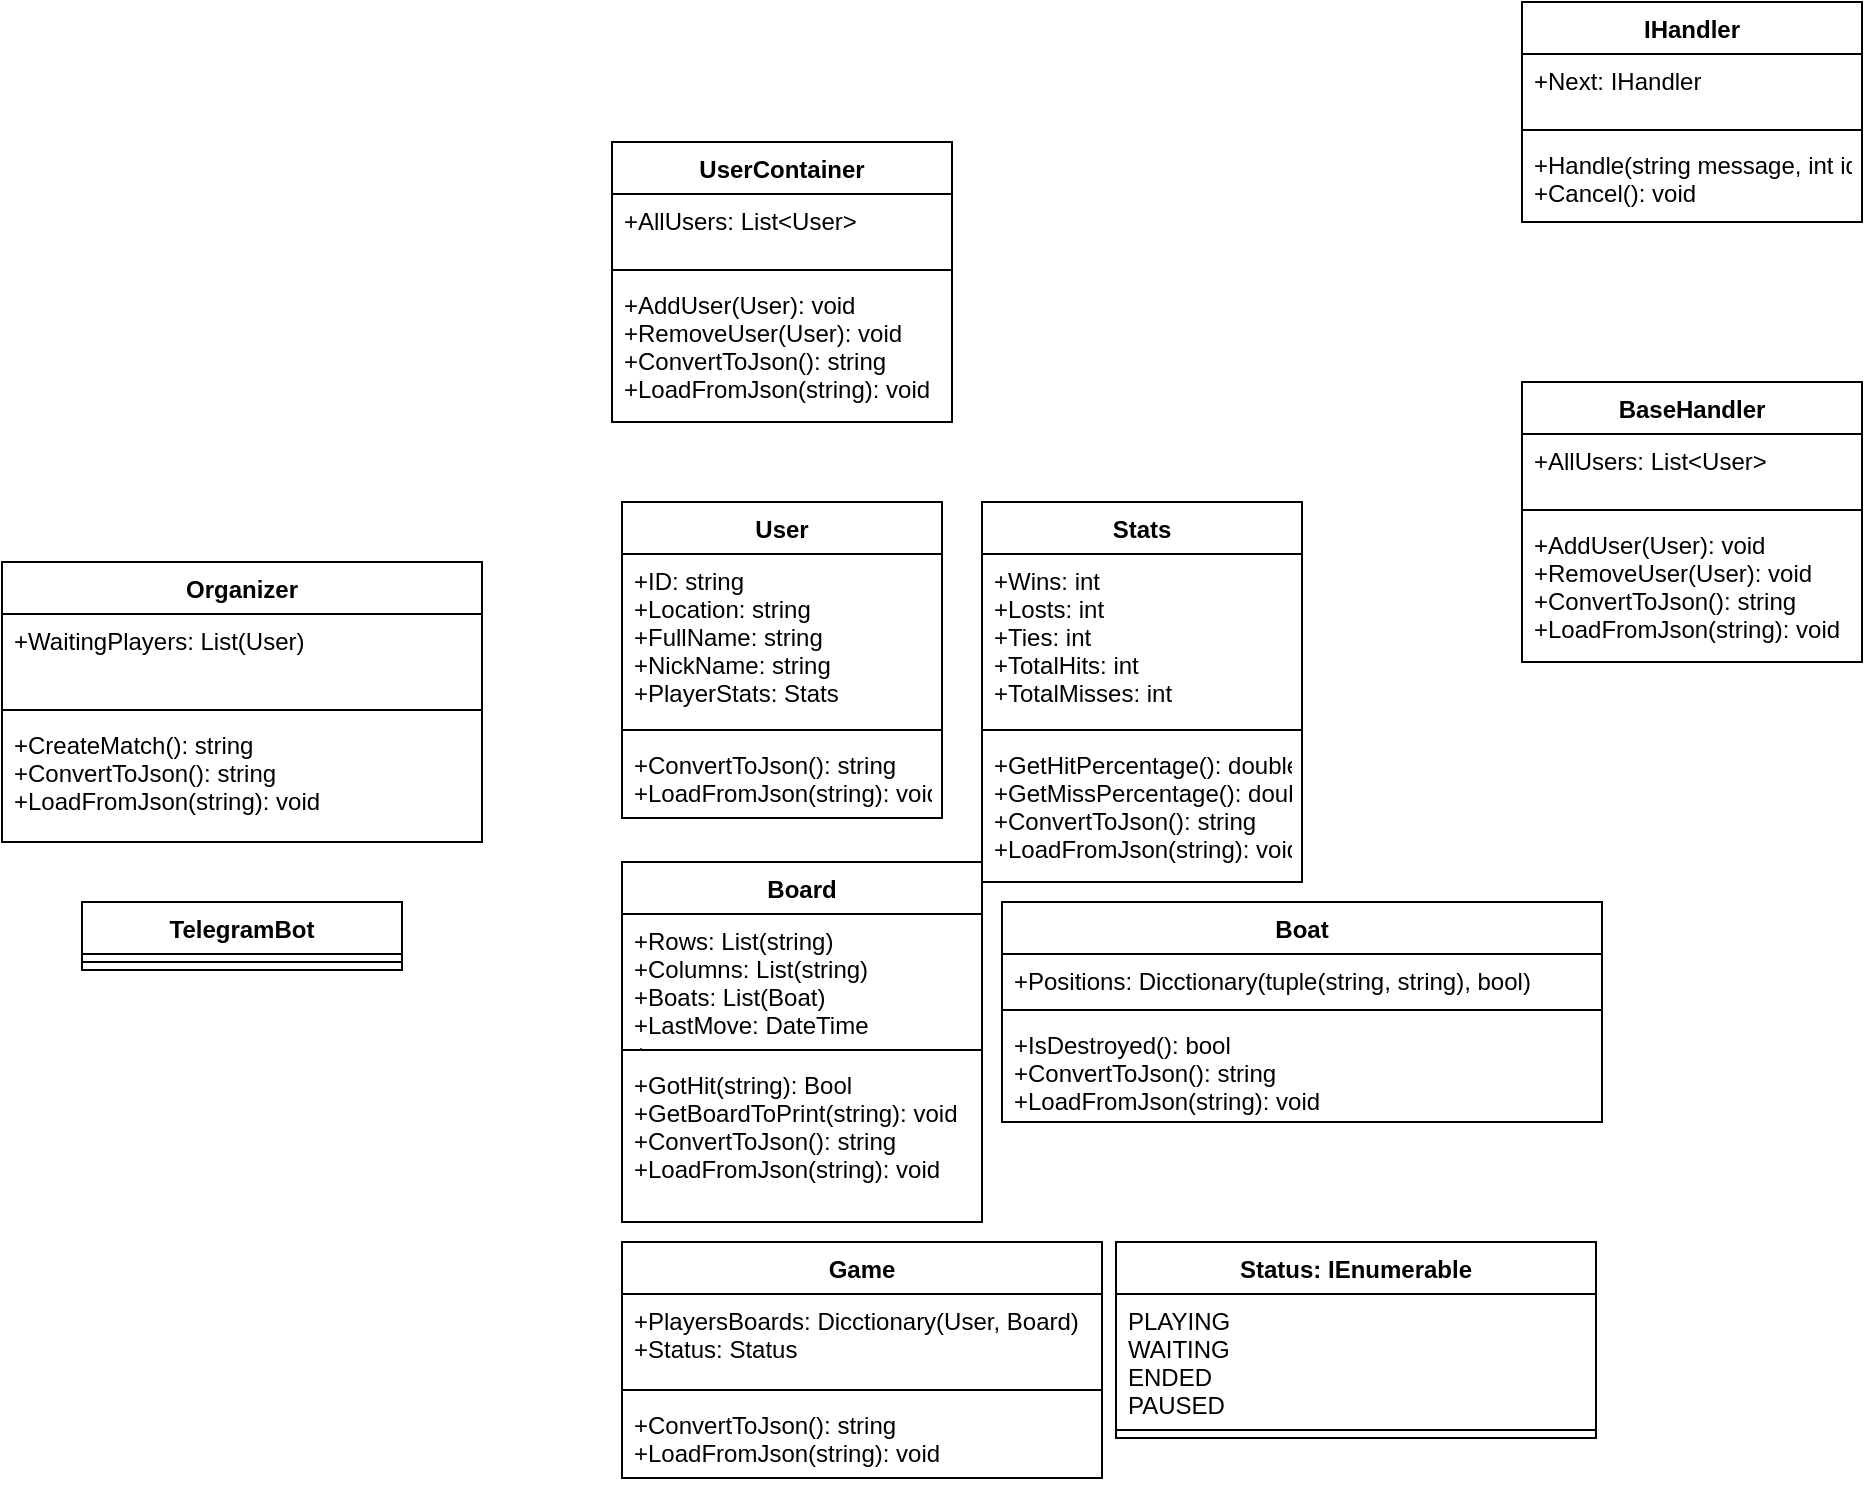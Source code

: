 <mxfile>
    <diagram id="zNFyZ4YqmQJ5ln-JkC30" name="Page-1">
        <mxGraphModel dx="585" dy="215" grid="1" gridSize="10" guides="1" tooltips="1" connect="1" arrows="1" fold="1" page="1" pageScale="1" pageWidth="827" pageHeight="1169" math="0" shadow="0">
            <root>
                <mxCell id="0"/>
                <mxCell id="1" parent="0"/>
                <mxCell id="2" value="User" style="swimlane;fontStyle=1;align=center;verticalAlign=top;childLayout=stackLayout;horizontal=1;startSize=26;horizontalStack=0;resizeParent=1;resizeParentMax=0;resizeLast=0;collapsible=1;marginBottom=0;" parent="1" vertex="1">
                    <mxGeometry x="340" y="300" width="160" height="158" as="geometry"/>
                </mxCell>
                <mxCell id="3" value="+ID: string&#10;+Location: string&#10;+FullName: string&#10;+NickName: string&#10;+PlayerStats: Stats" style="text;strokeColor=none;fillColor=none;align=left;verticalAlign=top;spacingLeft=4;spacingRight=4;overflow=hidden;rotatable=0;points=[[0,0.5],[1,0.5]];portConstraint=eastwest;" parent="2" vertex="1">
                    <mxGeometry y="26" width="160" height="84" as="geometry"/>
                </mxCell>
                <mxCell id="4" value="" style="line;strokeWidth=1;fillColor=none;align=left;verticalAlign=middle;spacingTop=-1;spacingLeft=3;spacingRight=3;rotatable=0;labelPosition=right;points=[];portConstraint=eastwest;" parent="2" vertex="1">
                    <mxGeometry y="110" width="160" height="8" as="geometry"/>
                </mxCell>
                <mxCell id="5" value="+ConvertToJson(): string&#10;+LoadFromJson(string): void" style="text;strokeColor=none;fillColor=none;align=left;verticalAlign=top;spacingLeft=4;spacingRight=4;overflow=hidden;rotatable=0;points=[[0,0.5],[1,0.5]];portConstraint=eastwest;" parent="2" vertex="1">
                    <mxGeometry y="118" width="160" height="40" as="geometry"/>
                </mxCell>
                <mxCell id="6" value="Stats" style="swimlane;fontStyle=1;align=center;verticalAlign=top;childLayout=stackLayout;horizontal=1;startSize=26;horizontalStack=0;resizeParent=1;resizeParentMax=0;resizeLast=0;collapsible=1;marginBottom=0;" parent="1" vertex="1">
                    <mxGeometry x="520" y="300" width="160" height="190" as="geometry"/>
                </mxCell>
                <mxCell id="7" value="+Wins: int&#10;+Losts: int&#10;+Ties: int&#10;+TotalHits: int&#10;+TotalMisses: int" style="text;strokeColor=none;fillColor=none;align=left;verticalAlign=top;spacingLeft=4;spacingRight=4;overflow=hidden;rotatable=0;points=[[0,0.5],[1,0.5]];portConstraint=eastwest;" parent="6" vertex="1">
                    <mxGeometry y="26" width="160" height="84" as="geometry"/>
                </mxCell>
                <mxCell id="8" value="" style="line;strokeWidth=1;fillColor=none;align=left;verticalAlign=middle;spacingTop=-1;spacingLeft=3;spacingRight=3;rotatable=0;labelPosition=right;points=[];portConstraint=eastwest;" parent="6" vertex="1">
                    <mxGeometry y="110" width="160" height="8" as="geometry"/>
                </mxCell>
                <mxCell id="9" value="+GetHitPercentage(): double&#10;+GetMissPercentage(): double&#10;+ConvertToJson(): string&#10;+LoadFromJson(string): void" style="text;strokeColor=none;fillColor=none;align=left;verticalAlign=top;spacingLeft=4;spacingRight=4;overflow=hidden;rotatable=0;points=[[0,0.5],[1,0.5]];portConstraint=eastwest;" parent="6" vertex="1">
                    <mxGeometry y="118" width="160" height="72" as="geometry"/>
                </mxCell>
                <mxCell id="10" value="Board" style="swimlane;fontStyle=1;align=center;verticalAlign=top;childLayout=stackLayout;horizontal=1;startSize=26;horizontalStack=0;resizeParent=1;resizeParentMax=0;resizeLast=0;collapsible=1;marginBottom=0;" parent="1" vertex="1">
                    <mxGeometry x="340" y="480" width="180" height="180" as="geometry"/>
                </mxCell>
                <mxCell id="11" value="+Rows: List(string)&#10;+Columns: List(string)&#10;+Boats: List(Boat)&#10;+LastMove: DateTime&#10;+" style="text;strokeColor=none;fillColor=none;align=left;verticalAlign=top;spacingLeft=4;spacingRight=4;overflow=hidden;rotatable=0;points=[[0,0.5],[1,0.5]];portConstraint=eastwest;" parent="10" vertex="1">
                    <mxGeometry y="26" width="180" height="64" as="geometry"/>
                </mxCell>
                <mxCell id="12" value="" style="line;strokeWidth=1;fillColor=none;align=left;verticalAlign=middle;spacingTop=-1;spacingLeft=3;spacingRight=3;rotatable=0;labelPosition=right;points=[];portConstraint=eastwest;" parent="10" vertex="1">
                    <mxGeometry y="90" width="180" height="8" as="geometry"/>
                </mxCell>
                <mxCell id="13" value="+GotHit(string): Bool&#10;+GetBoardToPrint(string): void&#10;+ConvertToJson(): string&#10;+LoadFromJson(string): void" style="text;strokeColor=none;fillColor=none;align=left;verticalAlign=top;spacingLeft=4;spacingRight=4;overflow=hidden;rotatable=0;points=[[0,0.5],[1,0.5]];portConstraint=eastwest;" parent="10" vertex="1">
                    <mxGeometry y="98" width="180" height="82" as="geometry"/>
                </mxCell>
                <mxCell id="14" value="Boat" style="swimlane;fontStyle=1;align=center;verticalAlign=top;childLayout=stackLayout;horizontal=1;startSize=26;horizontalStack=0;resizeParent=1;resizeParentMax=0;resizeLast=0;collapsible=1;marginBottom=0;" parent="1" vertex="1">
                    <mxGeometry x="530" y="500" width="300" height="110" as="geometry"/>
                </mxCell>
                <mxCell id="15" value="+Positions: Dicctionary(tuple(string, string), bool)" style="text;strokeColor=none;fillColor=none;align=left;verticalAlign=top;spacingLeft=4;spacingRight=4;overflow=hidden;rotatable=0;points=[[0,0.5],[1,0.5]];portConstraint=eastwest;" parent="14" vertex="1">
                    <mxGeometry y="26" width="300" height="24" as="geometry"/>
                </mxCell>
                <mxCell id="16" value="" style="line;strokeWidth=1;fillColor=none;align=left;verticalAlign=middle;spacingTop=-1;spacingLeft=3;spacingRight=3;rotatable=0;labelPosition=right;points=[];portConstraint=eastwest;" parent="14" vertex="1">
                    <mxGeometry y="50" width="300" height="8" as="geometry"/>
                </mxCell>
                <mxCell id="17" value="+IsDestroyed(): bool&#10;+ConvertToJson(): string&#10;+LoadFromJson(string): void" style="text;strokeColor=none;fillColor=none;align=left;verticalAlign=top;spacingLeft=4;spacingRight=4;overflow=hidden;rotatable=0;points=[[0,0.5],[1,0.5]];portConstraint=eastwest;" parent="14" vertex="1">
                    <mxGeometry y="58" width="300" height="52" as="geometry"/>
                </mxCell>
                <mxCell id="18" value="Game" style="swimlane;fontStyle=1;align=center;verticalAlign=top;childLayout=stackLayout;horizontal=1;startSize=26;horizontalStack=0;resizeParent=1;resizeParentMax=0;resizeLast=0;collapsible=1;marginBottom=0;" parent="1" vertex="1">
                    <mxGeometry x="340" y="670" width="240" height="118" as="geometry"/>
                </mxCell>
                <mxCell id="19" value="+PlayersBoards: Dicctionary(User, Board)&#10;+Status: Status" style="text;strokeColor=none;fillColor=none;align=left;verticalAlign=top;spacingLeft=4;spacingRight=4;overflow=hidden;rotatable=0;points=[[0,0.5],[1,0.5]];portConstraint=eastwest;" parent="18" vertex="1">
                    <mxGeometry y="26" width="240" height="44" as="geometry"/>
                </mxCell>
                <mxCell id="20" value="" style="line;strokeWidth=1;fillColor=none;align=left;verticalAlign=middle;spacingTop=-1;spacingLeft=3;spacingRight=3;rotatable=0;labelPosition=right;points=[];portConstraint=eastwest;" parent="18" vertex="1">
                    <mxGeometry y="70" width="240" height="8" as="geometry"/>
                </mxCell>
                <mxCell id="21" value="+ConvertToJson(): string&#10;+LoadFromJson(string): void" style="text;strokeColor=none;fillColor=none;align=left;verticalAlign=top;spacingLeft=4;spacingRight=4;overflow=hidden;rotatable=0;points=[[0,0.5],[1,0.5]];portConstraint=eastwest;" parent="18" vertex="1">
                    <mxGeometry y="78" width="240" height="40" as="geometry"/>
                </mxCell>
                <mxCell id="22" value="Status: IEnumerable" style="swimlane;fontStyle=1;align=center;verticalAlign=top;childLayout=stackLayout;horizontal=1;startSize=26;horizontalStack=0;resizeParent=1;resizeParentMax=0;resizeLast=0;collapsible=1;marginBottom=0;" parent="1" vertex="1">
                    <mxGeometry x="587" y="670" width="240" height="98" as="geometry"/>
                </mxCell>
                <mxCell id="23" value="PLAYING&#10;WAITING&#10;ENDED&#10;PAUSED" style="text;strokeColor=none;fillColor=none;align=left;verticalAlign=top;spacingLeft=4;spacingRight=4;overflow=hidden;rotatable=0;points=[[0,0.5],[1,0.5]];portConstraint=eastwest;" parent="22" vertex="1">
                    <mxGeometry y="26" width="240" height="64" as="geometry"/>
                </mxCell>
                <mxCell id="24" value="" style="line;strokeWidth=1;fillColor=none;align=left;verticalAlign=middle;spacingTop=-1;spacingLeft=3;spacingRight=3;rotatable=0;labelPosition=right;points=[];portConstraint=eastwest;" parent="22" vertex="1">
                    <mxGeometry y="90" width="240" height="8" as="geometry"/>
                </mxCell>
                <mxCell id="26" value="Organizer" style="swimlane;fontStyle=1;align=center;verticalAlign=top;childLayout=stackLayout;horizontal=1;startSize=26;horizontalStack=0;resizeParent=1;resizeParentMax=0;resizeLast=0;collapsible=1;marginBottom=0;" parent="1" vertex="1">
                    <mxGeometry x="30" y="330" width="240" height="140" as="geometry"/>
                </mxCell>
                <mxCell id="27" value="+WaitingPlayers: List(User)&#10;" style="text;strokeColor=none;fillColor=none;align=left;verticalAlign=top;spacingLeft=4;spacingRight=4;overflow=hidden;rotatable=0;points=[[0,0.5],[1,0.5]];portConstraint=eastwest;" parent="26" vertex="1">
                    <mxGeometry y="26" width="240" height="44" as="geometry"/>
                </mxCell>
                <mxCell id="28" value="" style="line;strokeWidth=1;fillColor=none;align=left;verticalAlign=middle;spacingTop=-1;spacingLeft=3;spacingRight=3;rotatable=0;labelPosition=right;points=[];portConstraint=eastwest;" parent="26" vertex="1">
                    <mxGeometry y="70" width="240" height="8" as="geometry"/>
                </mxCell>
                <mxCell id="29" value="+CreateMatch(): string&#10;+ConvertToJson(): string&#10;+LoadFromJson(string): void" style="text;strokeColor=none;fillColor=none;align=left;verticalAlign=top;spacingLeft=4;spacingRight=4;overflow=hidden;rotatable=0;points=[[0,0.5],[1,0.5]];portConstraint=eastwest;" parent="26" vertex="1">
                    <mxGeometry y="78" width="240" height="62" as="geometry"/>
                </mxCell>
                <mxCell id="30" value="TelegramBot" style="swimlane;fontStyle=1;align=center;verticalAlign=top;childLayout=stackLayout;horizontal=1;startSize=26;horizontalStack=0;resizeParent=1;resizeParentMax=0;resizeLast=0;collapsible=1;marginBottom=0;" parent="1" vertex="1">
                    <mxGeometry x="70" y="500" width="160" height="34" as="geometry"/>
                </mxCell>
                <mxCell id="32" value="" style="line;strokeWidth=1;fillColor=none;align=left;verticalAlign=middle;spacingTop=-1;spacingLeft=3;spacingRight=3;rotatable=0;labelPosition=right;points=[];portConstraint=eastwest;" parent="30" vertex="1">
                    <mxGeometry y="26" width="160" height="8" as="geometry"/>
                </mxCell>
                <mxCell id="38" value="UserContainer" style="swimlane;fontStyle=1;align=center;verticalAlign=top;childLayout=stackLayout;horizontal=1;startSize=26;horizontalStack=0;resizeParent=1;resizeParentMax=0;resizeLast=0;collapsible=1;marginBottom=0;" parent="1" vertex="1">
                    <mxGeometry x="335" y="120" width="170" height="140" as="geometry"/>
                </mxCell>
                <mxCell id="39" value="+AllUsers: List&lt;User&gt;" style="text;strokeColor=none;fillColor=none;align=left;verticalAlign=top;spacingLeft=4;spacingRight=4;overflow=hidden;rotatable=0;points=[[0,0.5],[1,0.5]];portConstraint=eastwest;" parent="38" vertex="1">
                    <mxGeometry y="26" width="170" height="34" as="geometry"/>
                </mxCell>
                <mxCell id="40" value="" style="line;strokeWidth=1;fillColor=none;align=left;verticalAlign=middle;spacingTop=-1;spacingLeft=3;spacingRight=3;rotatable=0;labelPosition=right;points=[];portConstraint=eastwest;" parent="38" vertex="1">
                    <mxGeometry y="60" width="170" height="8" as="geometry"/>
                </mxCell>
                <mxCell id="41" value="+AddUser(User): void&#10;+RemoveUser(User): void&#10;+ConvertToJson(): string&#10;+LoadFromJson(string): void" style="text;strokeColor=none;fillColor=none;align=left;verticalAlign=top;spacingLeft=4;spacingRight=4;overflow=hidden;rotatable=0;points=[[0,0.5],[1,0.5]];portConstraint=eastwest;" parent="38" vertex="1">
                    <mxGeometry y="68" width="170" height="72" as="geometry"/>
                </mxCell>
                <mxCell id="42" value="IHandler" style="swimlane;fontStyle=1;align=center;verticalAlign=top;childLayout=stackLayout;horizontal=1;startSize=26;horizontalStack=0;resizeParent=1;resizeParentMax=0;resizeLast=0;collapsible=1;marginBottom=0;" parent="1" vertex="1">
                    <mxGeometry x="790" y="50" width="170" height="110" as="geometry"/>
                </mxCell>
                <mxCell id="43" value="+Next: IHandler" style="text;strokeColor=none;fillColor=none;align=left;verticalAlign=top;spacingLeft=4;spacingRight=4;overflow=hidden;rotatable=0;points=[[0,0.5],[1,0.5]];portConstraint=eastwest;" parent="42" vertex="1">
                    <mxGeometry y="26" width="170" height="34" as="geometry"/>
                </mxCell>
                <mxCell id="44" value="" style="line;strokeWidth=1;fillColor=none;align=left;verticalAlign=middle;spacingTop=-1;spacingLeft=3;spacingRight=3;rotatable=0;labelPosition=right;points=[];portConstraint=eastwest;" parent="42" vertex="1">
                    <mxGeometry y="60" width="170" height="8" as="geometry"/>
                </mxCell>
                <mxCell id="45" value="+Handle(string message, int id, out string reponse): void&#10;+Cancel(): void" style="text;strokeColor=none;fillColor=none;align=left;verticalAlign=top;spacingLeft=4;spacingRight=4;overflow=hidden;rotatable=0;points=[[0,0.5],[1,0.5]];portConstraint=eastwest;" parent="42" vertex="1">
                    <mxGeometry y="68" width="170" height="42" as="geometry"/>
                </mxCell>
                <mxCell id="46" value="BaseHandler" style="swimlane;fontStyle=1;align=center;verticalAlign=top;childLayout=stackLayout;horizontal=1;startSize=26;horizontalStack=0;resizeParent=1;resizeParentMax=0;resizeLast=0;collapsible=1;marginBottom=0;" parent="1" vertex="1">
                    <mxGeometry x="790" y="240" width="170" height="140" as="geometry"/>
                </mxCell>
                <mxCell id="47" value="+AllUsers: List&lt;User&gt;" style="text;strokeColor=none;fillColor=none;align=left;verticalAlign=top;spacingLeft=4;spacingRight=4;overflow=hidden;rotatable=0;points=[[0,0.5],[1,0.5]];portConstraint=eastwest;" parent="46" vertex="1">
                    <mxGeometry y="26" width="170" height="34" as="geometry"/>
                </mxCell>
                <mxCell id="48" value="" style="line;strokeWidth=1;fillColor=none;align=left;verticalAlign=middle;spacingTop=-1;spacingLeft=3;spacingRight=3;rotatable=0;labelPosition=right;points=[];portConstraint=eastwest;" parent="46" vertex="1">
                    <mxGeometry y="60" width="170" height="8" as="geometry"/>
                </mxCell>
                <mxCell id="49" value="+AddUser(User): void&#10;+RemoveUser(User): void&#10;+ConvertToJson(): string&#10;+LoadFromJson(string): void" style="text;strokeColor=none;fillColor=none;align=left;verticalAlign=top;spacingLeft=4;spacingRight=4;overflow=hidden;rotatable=0;points=[[0,0.5],[1,0.5]];portConstraint=eastwest;" parent="46" vertex="1">
                    <mxGeometry y="68" width="170" height="72" as="geometry"/>
                </mxCell>
            </root>
        </mxGraphModel>
    </diagram>
</mxfile>